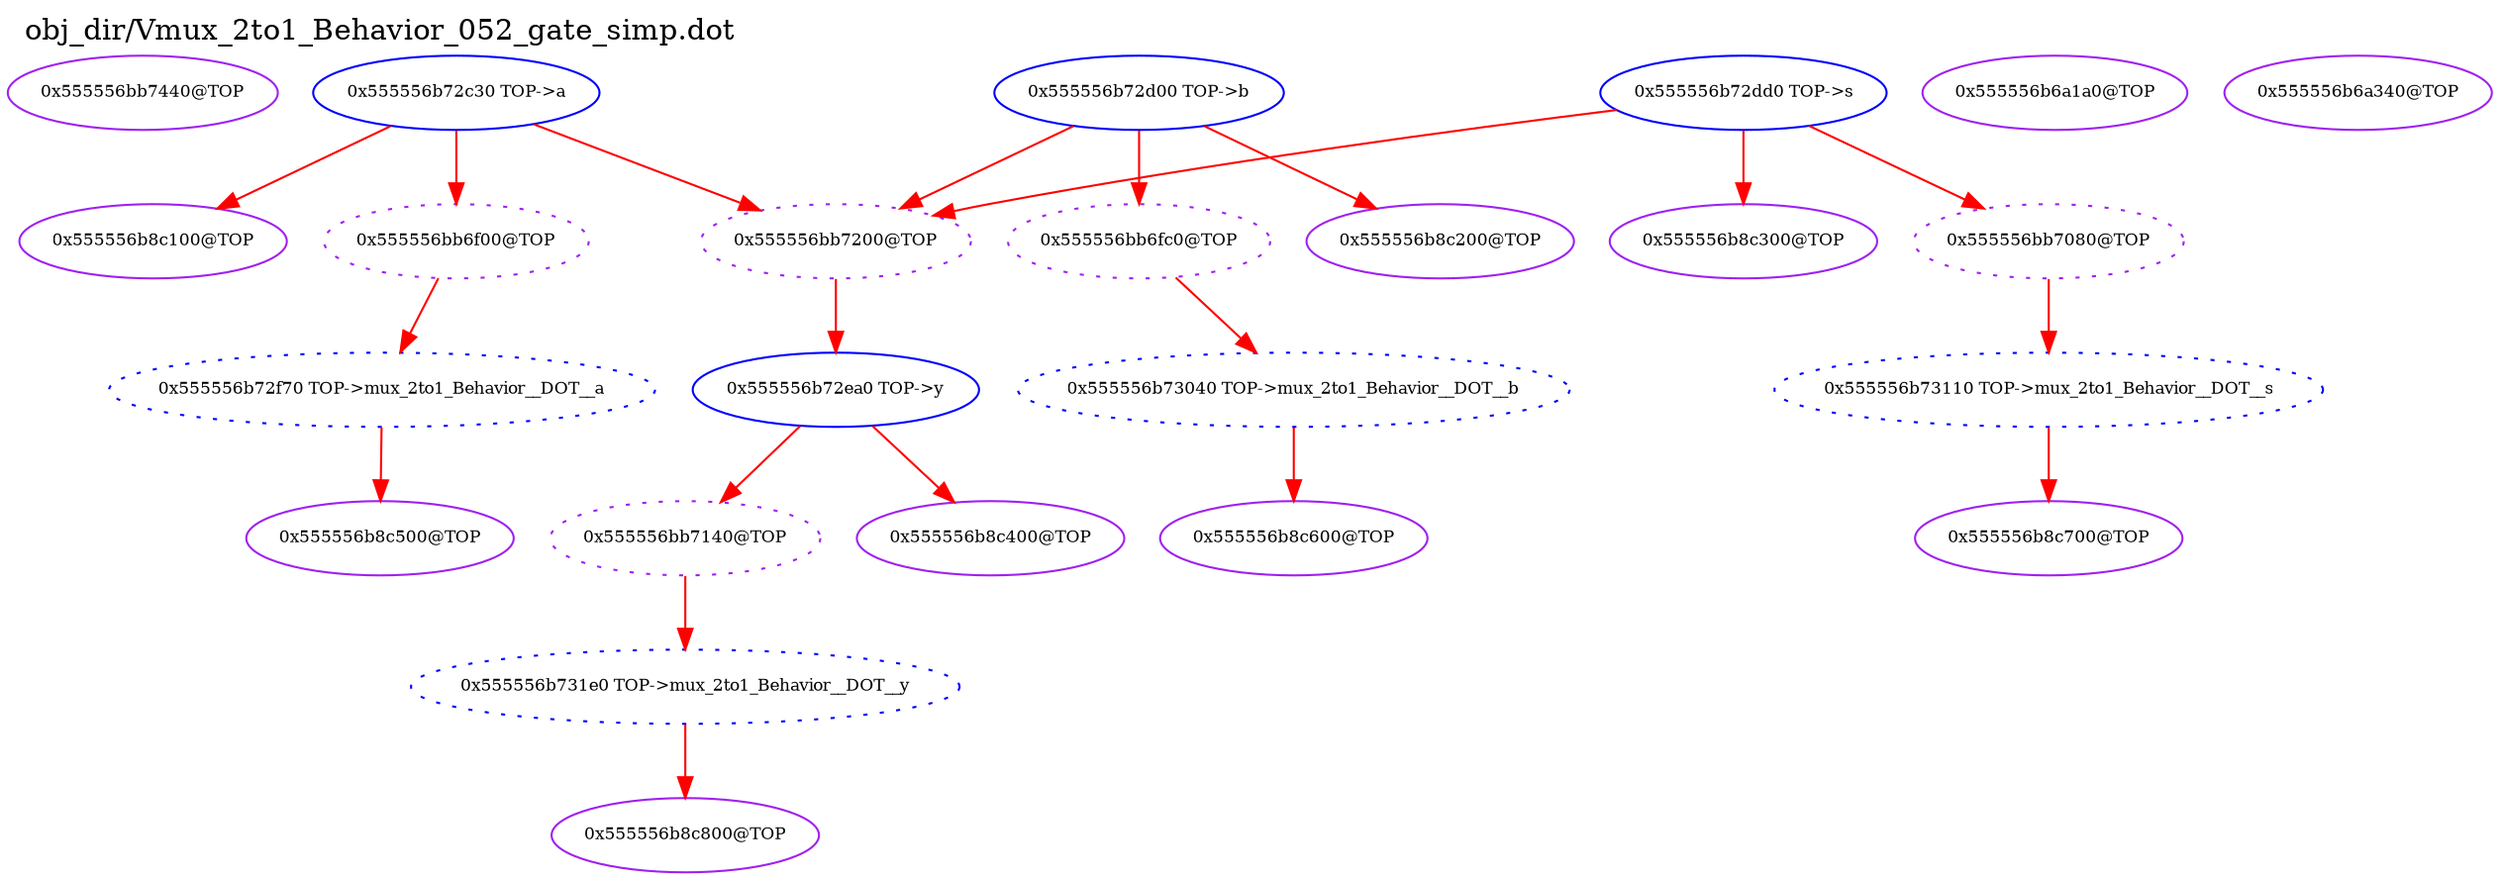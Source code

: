 digraph v3graph {
	graph	[label="obj_dir/Vmux_2to1_Behavior_052_gate_simp.dot",
		 labelloc=t, labeljust=l,
		 //size="7.5,10",
		 rankdir=TB];
	n0	[fontsize=8 label="0x555556bb7440@TOP", color=purple];
	n1	[fontsize=8 label="0x555556bb6f00@TOP", color=purple, style=dotted];
	n2	[fontsize=8 label="0x555556b72c30 TOP->a", color=blue];
	n3	[fontsize=8 label="0x555556b72f70 TOP->mux_2to1_Behavior__DOT__a", color=blue, style=dotted];
	n4	[fontsize=8 label="0x555556bb6fc0@TOP", color=purple, style=dotted];
	n5	[fontsize=8 label="0x555556b72d00 TOP->b", color=blue];
	n6	[fontsize=8 label="0x555556b73040 TOP->mux_2to1_Behavior__DOT__b", color=blue, style=dotted];
	n7	[fontsize=8 label="0x555556bb7080@TOP", color=purple, style=dotted];
	n8	[fontsize=8 label="0x555556b72dd0 TOP->s", color=blue];
	n9	[fontsize=8 label="0x555556b73110 TOP->mux_2to1_Behavior__DOT__s", color=blue, style=dotted];
	n10	[fontsize=8 label="0x555556bb7140@TOP", color=purple, style=dotted];
	n11	[fontsize=8 label="0x555556b72ea0 TOP->y", color=blue];
	n12	[fontsize=8 label="0x555556b731e0 TOP->mux_2to1_Behavior__DOT__y", color=blue, style=dotted];
	n13	[fontsize=8 label="0x555556bb7200@TOP", color=purple, style=dotted];
	n14	[fontsize=8 label="0x555556b6a1a0@TOP", color=purple];
	n15	[fontsize=8 label="0x555556b6a340@TOP", color=purple];
	n16	[fontsize=8 label="0x555556b8c100@TOP", color=purple];
	n17	[fontsize=8 label="0x555556b8c200@TOP", color=purple];
	n18	[fontsize=8 label="0x555556b8c300@TOP", color=purple];
	n19	[fontsize=8 label="0x555556b8c400@TOP", color=purple];
	n20	[fontsize=8 label="0x555556b8c500@TOP", color=purple];
	n21	[fontsize=8 label="0x555556b8c600@TOP", color=purple];
	n22	[fontsize=8 label="0x555556b8c700@TOP", color=purple];
	n23	[fontsize=8 label="0x555556b8c800@TOP", color=purple];
	n1 -> n3 [fontsize=8 label="" weight=1 color=red];
	n2 -> n1 [fontsize=8 label="" weight=1 color=red];
	n2 -> n13 [fontsize=8 label="" weight=1 color=red];
	n2 -> n16 [fontsize=8 label="" weight=1 color=red];
	n3 -> n20 [fontsize=8 label="" weight=1 color=red];
	n4 -> n6 [fontsize=8 label="" weight=1 color=red];
	n5 -> n4 [fontsize=8 label="" weight=1 color=red];
	n5 -> n13 [fontsize=8 label="" weight=1 color=red];
	n5 -> n17 [fontsize=8 label="" weight=1 color=red];
	n6 -> n21 [fontsize=8 label="" weight=1 color=red];
	n7 -> n9 [fontsize=8 label="" weight=1 color=red];
	n8 -> n7 [fontsize=8 label="" weight=1 color=red];
	n8 -> n13 [fontsize=8 label="" weight=1 color=red];
	n8 -> n18 [fontsize=8 label="" weight=1 color=red];
	n9 -> n22 [fontsize=8 label="" weight=1 color=red];
	n10 -> n12 [fontsize=8 label="" weight=1 color=red];
	n11 -> n10 [fontsize=8 label="" weight=1 color=red];
	n11 -> n19 [fontsize=8 label="" weight=1 color=red];
	n12 -> n23 [fontsize=8 label="" weight=1 color=red];
	n13 -> n11 [fontsize=8 label="" weight=1 color=red];
}
